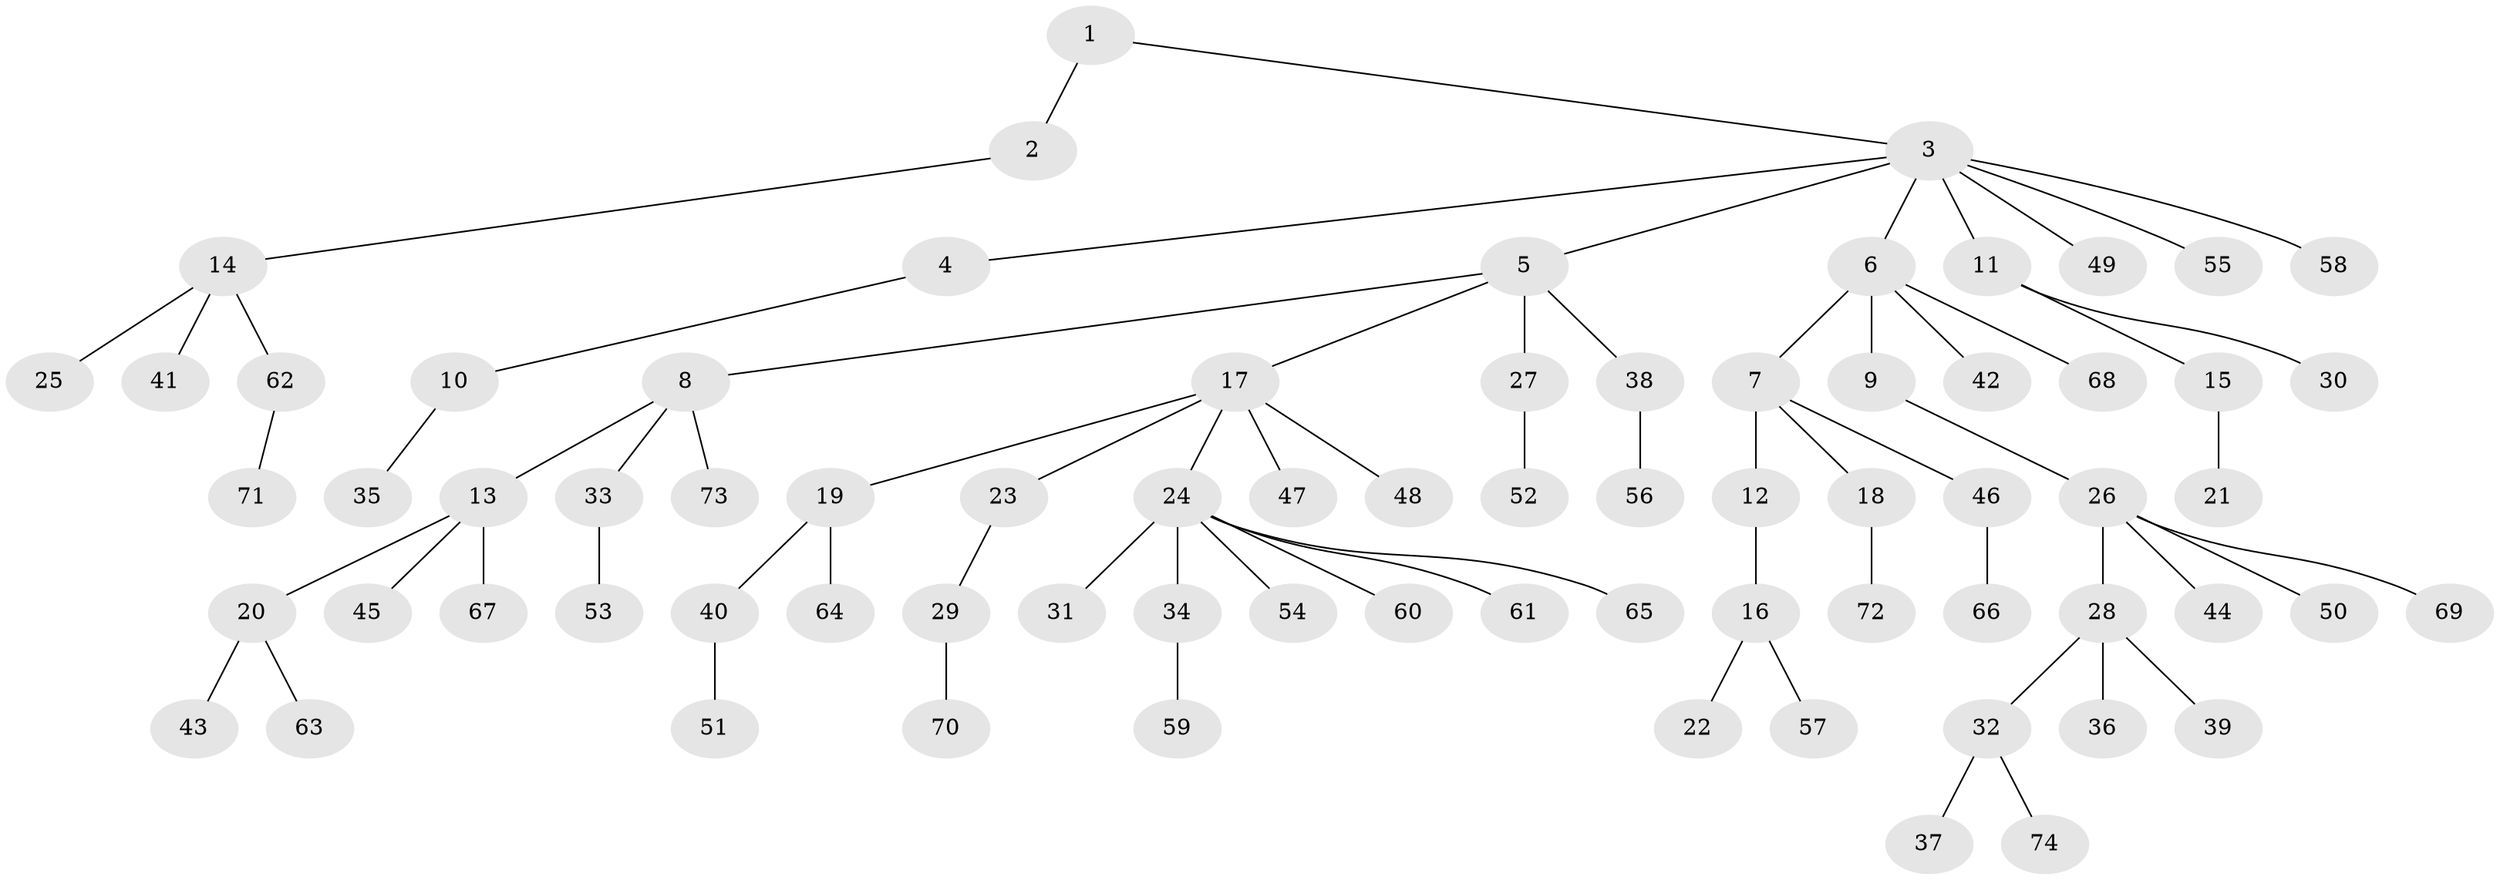 // Generated by graph-tools (version 1.1) at 2025/53/03/09/25 04:53:53]
// undirected, 74 vertices, 73 edges
graph export_dot {
graph [start="1"]
  node [color=gray90,style=filled];
  1;
  2;
  3;
  4;
  5;
  6;
  7;
  8;
  9;
  10;
  11;
  12;
  13;
  14;
  15;
  16;
  17;
  18;
  19;
  20;
  21;
  22;
  23;
  24;
  25;
  26;
  27;
  28;
  29;
  30;
  31;
  32;
  33;
  34;
  35;
  36;
  37;
  38;
  39;
  40;
  41;
  42;
  43;
  44;
  45;
  46;
  47;
  48;
  49;
  50;
  51;
  52;
  53;
  54;
  55;
  56;
  57;
  58;
  59;
  60;
  61;
  62;
  63;
  64;
  65;
  66;
  67;
  68;
  69;
  70;
  71;
  72;
  73;
  74;
  1 -- 2;
  1 -- 3;
  2 -- 14;
  3 -- 4;
  3 -- 5;
  3 -- 6;
  3 -- 11;
  3 -- 49;
  3 -- 55;
  3 -- 58;
  4 -- 10;
  5 -- 8;
  5 -- 17;
  5 -- 27;
  5 -- 38;
  6 -- 7;
  6 -- 9;
  6 -- 42;
  6 -- 68;
  7 -- 12;
  7 -- 18;
  7 -- 46;
  8 -- 13;
  8 -- 33;
  8 -- 73;
  9 -- 26;
  10 -- 35;
  11 -- 15;
  11 -- 30;
  12 -- 16;
  13 -- 20;
  13 -- 45;
  13 -- 67;
  14 -- 25;
  14 -- 41;
  14 -- 62;
  15 -- 21;
  16 -- 22;
  16 -- 57;
  17 -- 19;
  17 -- 23;
  17 -- 24;
  17 -- 47;
  17 -- 48;
  18 -- 72;
  19 -- 40;
  19 -- 64;
  20 -- 43;
  20 -- 63;
  23 -- 29;
  24 -- 31;
  24 -- 34;
  24 -- 54;
  24 -- 60;
  24 -- 61;
  24 -- 65;
  26 -- 28;
  26 -- 44;
  26 -- 50;
  26 -- 69;
  27 -- 52;
  28 -- 32;
  28 -- 36;
  28 -- 39;
  29 -- 70;
  32 -- 37;
  32 -- 74;
  33 -- 53;
  34 -- 59;
  38 -- 56;
  40 -- 51;
  46 -- 66;
  62 -- 71;
}
